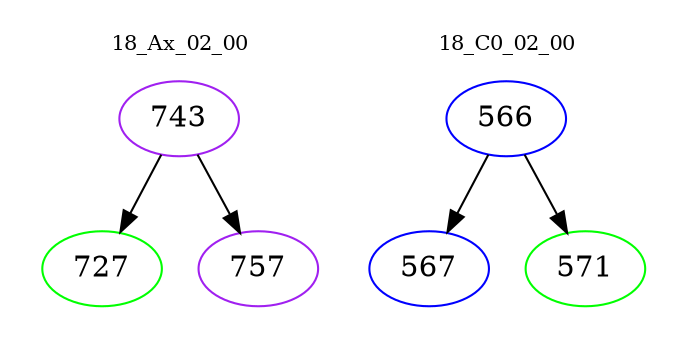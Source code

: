 digraph{
subgraph cluster_0 {
color = white
label = "18_Ax_02_00";
fontsize=10;
T0_743 [label="743", color="purple"]
T0_743 -> T0_727 [color="black"]
T0_727 [label="727", color="green"]
T0_743 -> T0_757 [color="black"]
T0_757 [label="757", color="purple"]
}
subgraph cluster_1 {
color = white
label = "18_C0_02_00";
fontsize=10;
T1_566 [label="566", color="blue"]
T1_566 -> T1_567 [color="black"]
T1_567 [label="567", color="blue"]
T1_566 -> T1_571 [color="black"]
T1_571 [label="571", color="green"]
}
}
